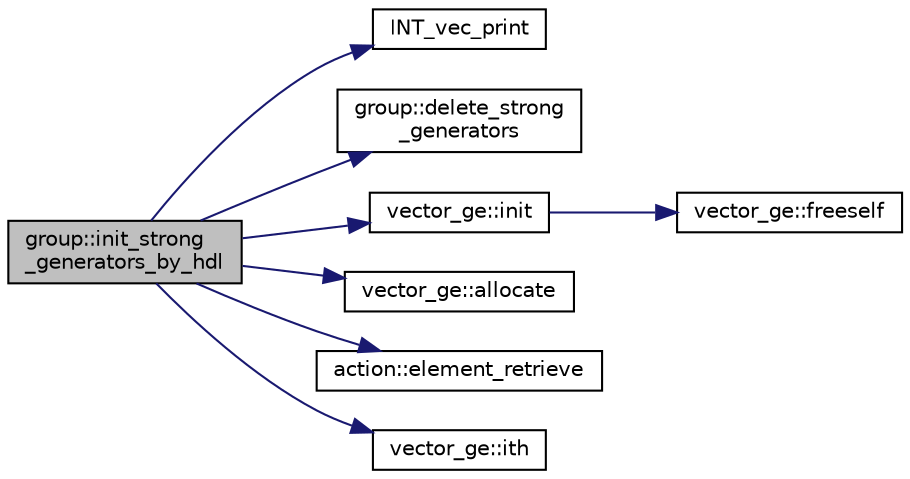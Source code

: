 digraph "group::init_strong_generators_by_hdl"
{
  edge [fontname="Helvetica",fontsize="10",labelfontname="Helvetica",labelfontsize="10"];
  node [fontname="Helvetica",fontsize="10",shape=record];
  rankdir="LR";
  Node1084 [label="group::init_strong\l_generators_by_hdl",height=0.2,width=0.4,color="black", fillcolor="grey75", style="filled", fontcolor="black"];
  Node1084 -> Node1085 [color="midnightblue",fontsize="10",style="solid",fontname="Helvetica"];
  Node1085 [label="INT_vec_print",height=0.2,width=0.4,color="black", fillcolor="white", style="filled",URL="$df/dbf/sajeeb_8_c.html#a79a5901af0b47dd0d694109543c027fe"];
  Node1084 -> Node1086 [color="midnightblue",fontsize="10",style="solid",fontname="Helvetica"];
  Node1086 [label="group::delete_strong\l_generators",height=0.2,width=0.4,color="black", fillcolor="white", style="filled",URL="$d1/db7/classgroup.html#a36c96bdf4428fdf236dfabab0f82b898"];
  Node1084 -> Node1087 [color="midnightblue",fontsize="10",style="solid",fontname="Helvetica"];
  Node1087 [label="vector_ge::init",height=0.2,width=0.4,color="black", fillcolor="white", style="filled",URL="$d4/d6e/classvector__ge.html#afe1d6befd1f1501e6be34afbaa9d30a8"];
  Node1087 -> Node1088 [color="midnightblue",fontsize="10",style="solid",fontname="Helvetica"];
  Node1088 [label="vector_ge::freeself",height=0.2,width=0.4,color="black", fillcolor="white", style="filled",URL="$d4/d6e/classvector__ge.html#aa002e4b715cc73a9b8b367d29700b452"];
  Node1084 -> Node1089 [color="midnightblue",fontsize="10",style="solid",fontname="Helvetica"];
  Node1089 [label="vector_ge::allocate",height=0.2,width=0.4,color="black", fillcolor="white", style="filled",URL="$d4/d6e/classvector__ge.html#a35b062a9201b30f0a87bf87702d243ae"];
  Node1084 -> Node1090 [color="midnightblue",fontsize="10",style="solid",fontname="Helvetica"];
  Node1090 [label="action::element_retrieve",height=0.2,width=0.4,color="black", fillcolor="white", style="filled",URL="$d2/d86/classaction.html#ad28f6f8810ffbad64c1490f78e51e2b1"];
  Node1084 -> Node1091 [color="midnightblue",fontsize="10",style="solid",fontname="Helvetica"];
  Node1091 [label="vector_ge::ith",height=0.2,width=0.4,color="black", fillcolor="white", style="filled",URL="$d4/d6e/classvector__ge.html#a1ff002e8b746a9beb119d57dcd4a15ff"];
}
